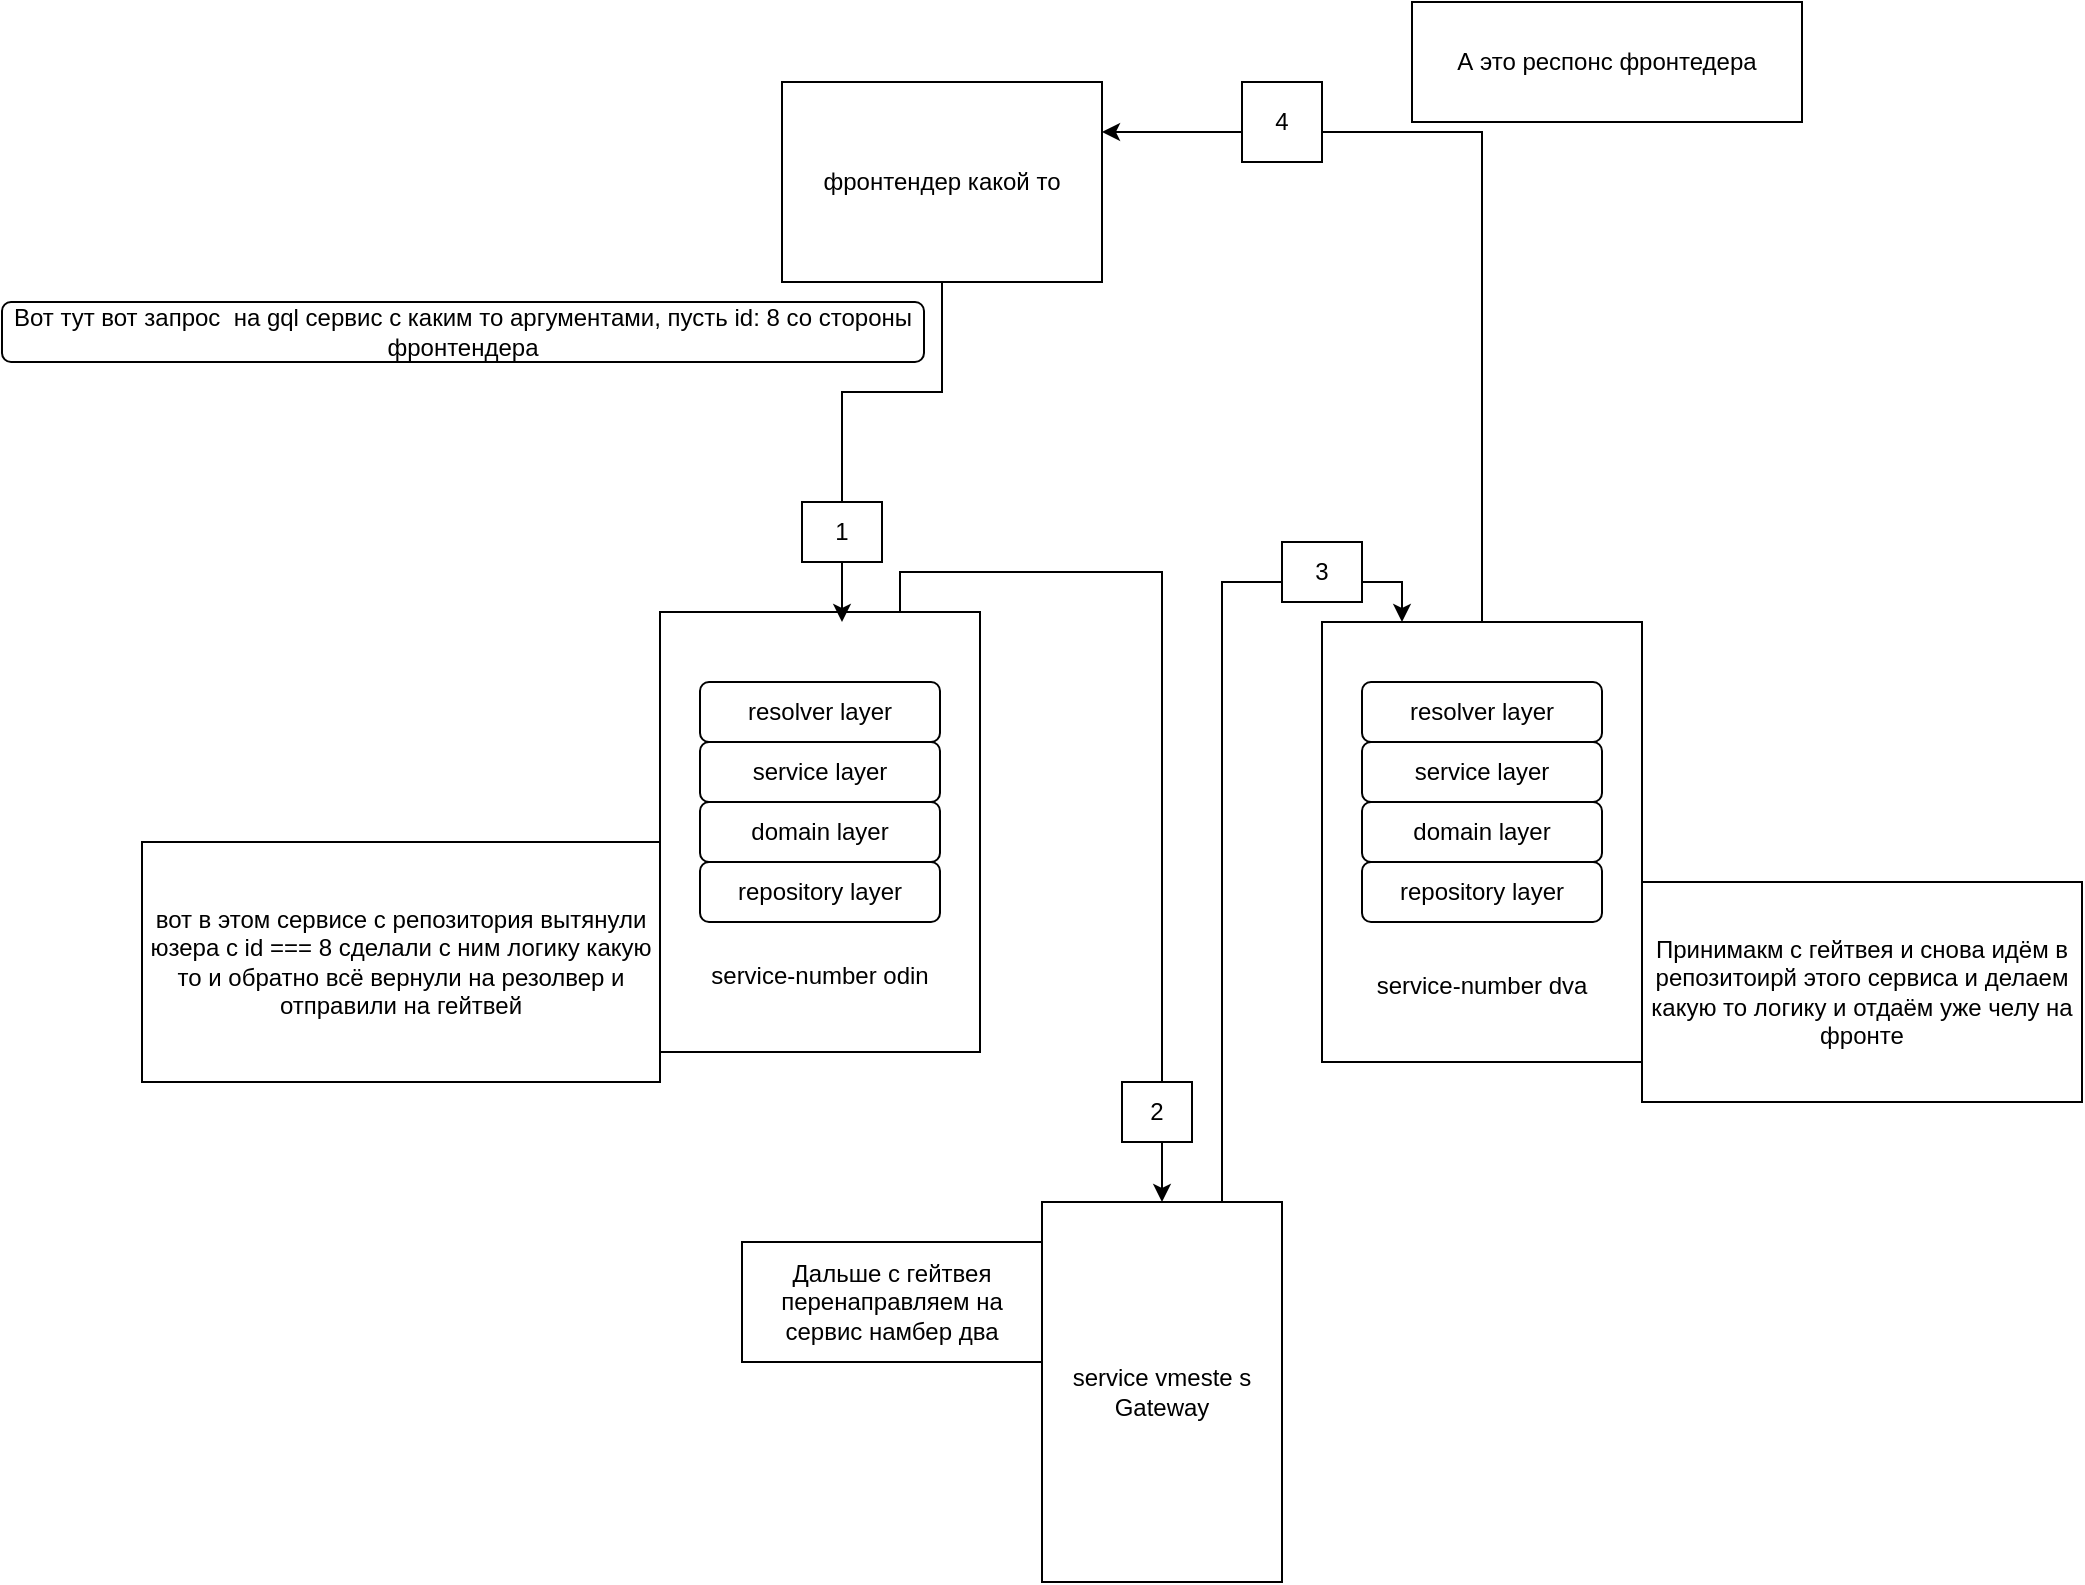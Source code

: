 <mxfile version="15.4.3" type="github">
  <diagram id="O50gPkitufK9IEt_SPF4" name="Page-1">
    <mxGraphModel dx="2272" dy="774" grid="1" gridSize="10" guides="1" tooltips="1" connect="1" arrows="1" fold="1" page="1" pageScale="1" pageWidth="850" pageHeight="1100" math="0" shadow="0">
      <root>
        <mxCell id="0" />
        <mxCell id="1" parent="0" />
        <mxCell id="mNdBqN4K85WTN30A87dM-35" style="edgeStyle=orthogonalEdgeStyle;rounded=0;orthogonalLoop=1;jettySize=auto;html=1;exitX=0.75;exitY=0;exitDx=0;exitDy=0;entryX=0.25;entryY=0;entryDx=0;entryDy=0;" edge="1" parent="1" source="mNdBqN4K85WTN30A87dM-1" target="mNdBqN4K85WTN30A87dM-4">
          <mxGeometry relative="1" as="geometry" />
        </mxCell>
        <mxCell id="mNdBqN4K85WTN30A87dM-1" value="service vmeste s Gateway" style="rounded=0;whiteSpace=wrap;html=1;" vertex="1" parent="1">
          <mxGeometry x="220" y="650" width="120" height="190" as="geometry" />
        </mxCell>
        <mxCell id="mNdBqN4K85WTN30A87dM-32" style="edgeStyle=orthogonalEdgeStyle;rounded=0;orthogonalLoop=1;jettySize=auto;html=1;exitX=0.75;exitY=0;exitDx=0;exitDy=0;entryX=0.5;entryY=0;entryDx=0;entryDy=0;" edge="1" parent="1" source="mNdBqN4K85WTN30A87dM-3" target="mNdBqN4K85WTN30A87dM-1">
          <mxGeometry relative="1" as="geometry" />
        </mxCell>
        <mxCell id="mNdBqN4K85WTN30A87dM-3" value="&lt;br&gt;&lt;br&gt;&lt;br&gt;&lt;br&gt;&lt;br&gt;&lt;br&gt;&lt;br&gt;&lt;br&gt;&lt;br&gt;&lt;br&gt;service-number odin" style="rounded=0;whiteSpace=wrap;html=1;" vertex="1" parent="1">
          <mxGeometry x="29" y="355" width="160" height="220" as="geometry" />
        </mxCell>
        <mxCell id="mNdBqN4K85WTN30A87dM-31" style="edgeStyle=orthogonalEdgeStyle;rounded=0;orthogonalLoop=1;jettySize=auto;html=1;exitX=0.5;exitY=0;exitDx=0;exitDy=0;entryX=1;entryY=0.25;entryDx=0;entryDy=0;" edge="1" parent="1" source="mNdBqN4K85WTN30A87dM-4" target="mNdBqN4K85WTN30A87dM-5">
          <mxGeometry relative="1" as="geometry" />
        </mxCell>
        <mxCell id="mNdBqN4K85WTN30A87dM-4" value="&lt;br&gt;&lt;br&gt;&lt;br&gt;&lt;br&gt;&lt;br&gt;&lt;br&gt;&lt;br&gt;&lt;br&gt;&lt;br&gt;&lt;br&gt;service-number dva" style="rounded=0;whiteSpace=wrap;html=1;" vertex="1" parent="1">
          <mxGeometry x="360" y="360" width="160" height="220" as="geometry" />
        </mxCell>
        <mxCell id="mNdBqN4K85WTN30A87dM-22" style="edgeStyle=orthogonalEdgeStyle;rounded=0;orthogonalLoop=1;jettySize=auto;html=1;startArrow=none;" edge="1" parent="1" source="mNdBqN4K85WTN30A87dM-27">
          <mxGeometry relative="1" as="geometry">
            <mxPoint x="120" y="360" as="targetPoint" />
          </mxGeometry>
        </mxCell>
        <mxCell id="mNdBqN4K85WTN30A87dM-5" value="фронтендер какой то" style="rounded=0;whiteSpace=wrap;html=1;" vertex="1" parent="1">
          <mxGeometry x="90" y="90" width="160" height="100" as="geometry" />
        </mxCell>
        <mxCell id="mNdBqN4K85WTN30A87dM-14" value="resolver layer" style="rounded=1;whiteSpace=wrap;html=1;" vertex="1" parent="1">
          <mxGeometry x="49" y="390" width="120" height="30" as="geometry" />
        </mxCell>
        <mxCell id="mNdBqN4K85WTN30A87dM-15" value="service layer" style="rounded=1;whiteSpace=wrap;html=1;" vertex="1" parent="1">
          <mxGeometry x="49" y="420" width="120" height="30" as="geometry" />
        </mxCell>
        <mxCell id="mNdBqN4K85WTN30A87dM-16" value="domain layer" style="rounded=1;whiteSpace=wrap;html=1;" vertex="1" parent="1">
          <mxGeometry x="49" y="450" width="120" height="30" as="geometry" />
        </mxCell>
        <mxCell id="mNdBqN4K85WTN30A87dM-17" value="repository layer" style="rounded=1;whiteSpace=wrap;html=1;" vertex="1" parent="1">
          <mxGeometry x="49" y="480" width="120" height="30" as="geometry" />
        </mxCell>
        <mxCell id="mNdBqN4K85WTN30A87dM-18" value="resolver layer" style="rounded=1;whiteSpace=wrap;html=1;" vertex="1" parent="1">
          <mxGeometry x="380" y="390" width="120" height="30" as="geometry" />
        </mxCell>
        <mxCell id="mNdBqN4K85WTN30A87dM-19" value="service layer" style="rounded=1;whiteSpace=wrap;html=1;" vertex="1" parent="1">
          <mxGeometry x="380" y="420" width="120" height="30" as="geometry" />
        </mxCell>
        <mxCell id="mNdBqN4K85WTN30A87dM-20" value="domain layer" style="rounded=1;whiteSpace=wrap;html=1;" vertex="1" parent="1">
          <mxGeometry x="380" y="450" width="120" height="30" as="geometry" />
        </mxCell>
        <mxCell id="mNdBqN4K85WTN30A87dM-21" value="repository layer" style="rounded=1;whiteSpace=wrap;html=1;" vertex="1" parent="1">
          <mxGeometry x="380" y="480" width="120" height="30" as="geometry" />
        </mxCell>
        <mxCell id="mNdBqN4K85WTN30A87dM-23" value="Вот тут вот запрос&amp;nbsp; на gql сервис с каким то аргументами, пусть id: 8 со стороны фронтендера" style="rounded=1;whiteSpace=wrap;html=1;" vertex="1" parent="1">
          <mxGeometry x="-300" y="200" width="461" height="30" as="geometry" />
        </mxCell>
        <mxCell id="mNdBqN4K85WTN30A87dM-24" value="вот в этом сервисе с репозитория вытянули юзера с id === 8 сделали с ним логику какую то и обратно всё вернули на резолвер и отправили на гейтвей" style="rounded=0;whiteSpace=wrap;html=1;" vertex="1" parent="1">
          <mxGeometry x="-230" y="470" width="259" height="120" as="geometry" />
        </mxCell>
        <mxCell id="mNdBqN4K85WTN30A87dM-28" value="2" style="rounded=0;whiteSpace=wrap;html=1;" vertex="1" parent="1">
          <mxGeometry x="260" y="590" width="35" height="30" as="geometry" />
        </mxCell>
        <mxCell id="mNdBqN4K85WTN30A87dM-29" value="3" style="rounded=0;whiteSpace=wrap;html=1;" vertex="1" parent="1">
          <mxGeometry x="340" y="320" width="40" height="30" as="geometry" />
        </mxCell>
        <mxCell id="mNdBqN4K85WTN30A87dM-30" value="4" style="rounded=0;whiteSpace=wrap;html=1;" vertex="1" parent="1">
          <mxGeometry x="320" y="90" width="40" height="40" as="geometry" />
        </mxCell>
        <mxCell id="mNdBqN4K85WTN30A87dM-33" value="Дальше с гейтвея перенаправляем на сервис намбер два" style="rounded=0;whiteSpace=wrap;html=1;" vertex="1" parent="1">
          <mxGeometry x="70" y="670" width="150" height="60" as="geometry" />
        </mxCell>
        <mxCell id="mNdBqN4K85WTN30A87dM-27" value="1" style="rounded=0;whiteSpace=wrap;html=1;" vertex="1" parent="1">
          <mxGeometry x="100" y="300" width="40" height="30" as="geometry" />
        </mxCell>
        <mxCell id="mNdBqN4K85WTN30A87dM-38" value="" style="edgeStyle=orthogonalEdgeStyle;rounded=0;orthogonalLoop=1;jettySize=auto;html=1;endArrow=none;" edge="1" parent="1" source="mNdBqN4K85WTN30A87dM-5" target="mNdBqN4K85WTN30A87dM-27">
          <mxGeometry relative="1" as="geometry">
            <mxPoint x="120" y="360" as="targetPoint" />
            <mxPoint x="170" y="190" as="sourcePoint" />
          </mxGeometry>
        </mxCell>
        <mxCell id="mNdBqN4K85WTN30A87dM-40" value="А это респонс фронтедера" style="rounded=0;whiteSpace=wrap;html=1;" vertex="1" parent="1">
          <mxGeometry x="405" y="50" width="195" height="60" as="geometry" />
        </mxCell>
        <mxCell id="mNdBqN4K85WTN30A87dM-41" value="Принимакм с гейтвея и снова идём в репозитоирй этого сервиса и делаем какую то логику и отдаём уже челу на фронте" style="rounded=0;whiteSpace=wrap;html=1;" vertex="1" parent="1">
          <mxGeometry x="520" y="490" width="220" height="110" as="geometry" />
        </mxCell>
      </root>
    </mxGraphModel>
  </diagram>
</mxfile>
